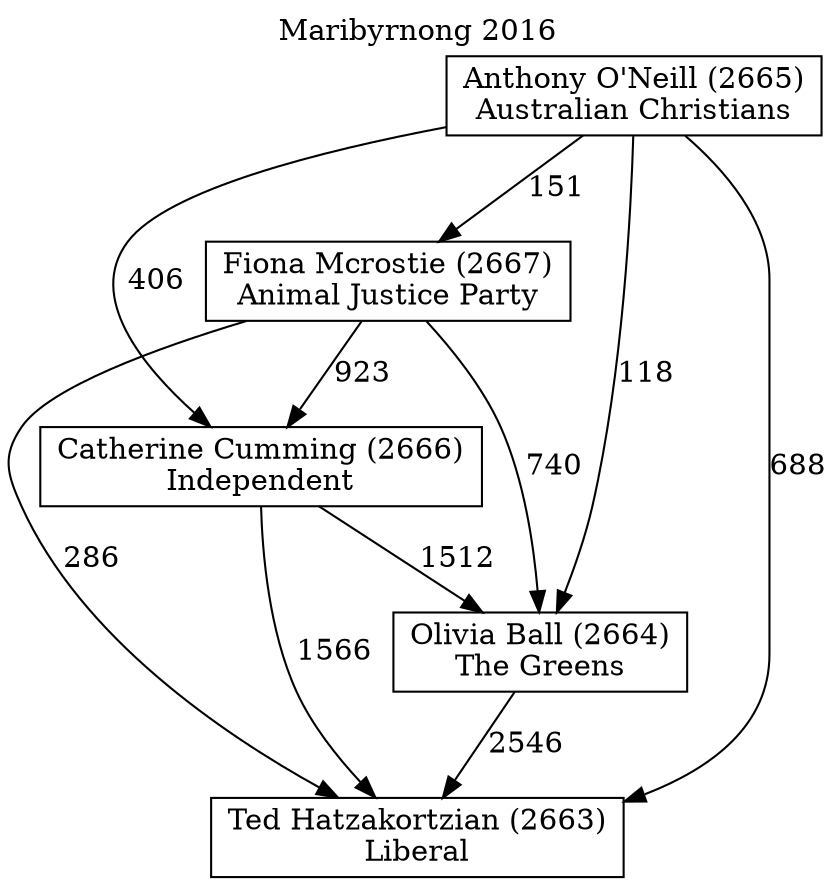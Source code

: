 // House preference flow
digraph "Ted Hatzakortzian (2663)_Maribyrnong_2016" {
	graph [label="Maribyrnong 2016" labelloc=t mclimit=10]
	node [shape=box]
	"Fiona Mcrostie (2667)" [label="Fiona Mcrostie (2667)
Animal Justice Party"]
	"Catherine Cumming (2666)" [label="Catherine Cumming (2666)
Independent"]
	"Ted Hatzakortzian (2663)" [label="Ted Hatzakortzian (2663)
Liberal"]
	"Olivia Ball (2664)" [label="Olivia Ball (2664)
The Greens"]
	"Anthony O'Neill (2665)" [label="Anthony O'Neill (2665)
Australian Christians"]
	"Catherine Cumming (2666)" -> "Olivia Ball (2664)" [label=1512]
	"Olivia Ball (2664)" -> "Ted Hatzakortzian (2663)" [label=2546]
	"Anthony O'Neill (2665)" -> "Ted Hatzakortzian (2663)" [label=688]
	"Anthony O'Neill (2665)" -> "Fiona Mcrostie (2667)" [label=151]
	"Anthony O'Neill (2665)" -> "Catherine Cumming (2666)" [label=406]
	"Anthony O'Neill (2665)" -> "Olivia Ball (2664)" [label=118]
	"Fiona Mcrostie (2667)" -> "Catherine Cumming (2666)" [label=923]
	"Catherine Cumming (2666)" -> "Ted Hatzakortzian (2663)" [label=1566]
	"Fiona Mcrostie (2667)" -> "Olivia Ball (2664)" [label=740]
	"Fiona Mcrostie (2667)" -> "Ted Hatzakortzian (2663)" [label=286]
}
